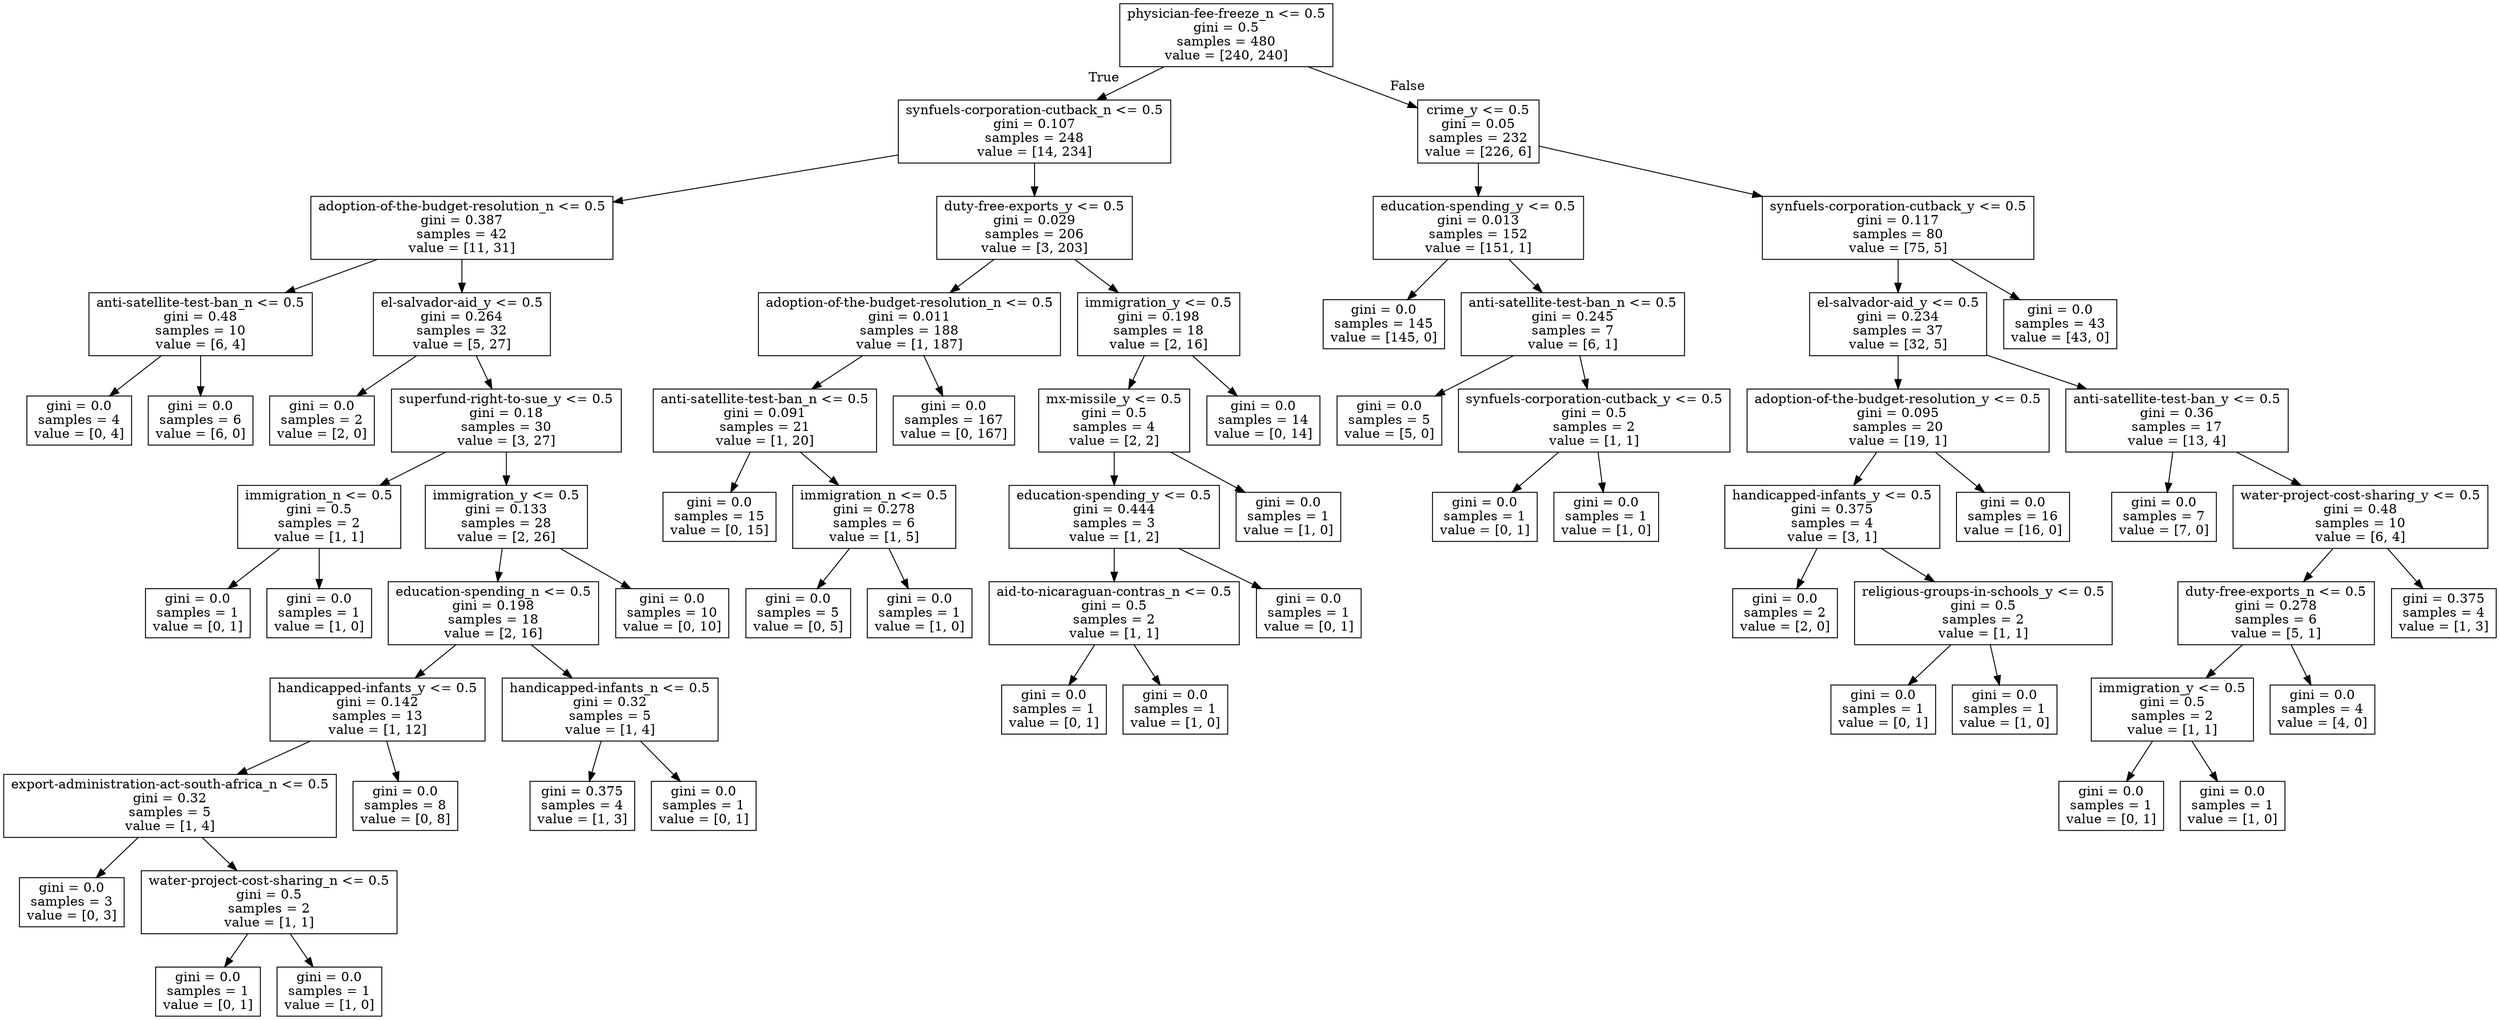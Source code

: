 digraph Tree {
node [shape=box] ;
0 [label="physician-fee-freeze_n <= 0.5\ngini = 0.5\nsamples = 480\nvalue = [240, 240]"] ;
1 [label="synfuels-corporation-cutback_n <= 0.5\ngini = 0.107\nsamples = 248\nvalue = [14, 234]"] ;
0 -> 1 [labeldistance=2.5, labelangle=45, headlabel="True"] ;
2 [label="adoption-of-the-budget-resolution_n <= 0.5\ngini = 0.387\nsamples = 42\nvalue = [11, 31]"] ;
1 -> 2 ;
3 [label="anti-satellite-test-ban_n <= 0.5\ngini = 0.48\nsamples = 10\nvalue = [6, 4]"] ;
2 -> 3 ;
4 [label="gini = 0.0\nsamples = 4\nvalue = [0, 4]"] ;
3 -> 4 ;
5 [label="gini = 0.0\nsamples = 6\nvalue = [6, 0]"] ;
3 -> 5 ;
6 [label="el-salvador-aid_y <= 0.5\ngini = 0.264\nsamples = 32\nvalue = [5, 27]"] ;
2 -> 6 ;
7 [label="gini = 0.0\nsamples = 2\nvalue = [2, 0]"] ;
6 -> 7 ;
8 [label="superfund-right-to-sue_y <= 0.5\ngini = 0.18\nsamples = 30\nvalue = [3, 27]"] ;
6 -> 8 ;
9 [label="immigration_n <= 0.5\ngini = 0.5\nsamples = 2\nvalue = [1, 1]"] ;
8 -> 9 ;
10 [label="gini = 0.0\nsamples = 1\nvalue = [0, 1]"] ;
9 -> 10 ;
11 [label="gini = 0.0\nsamples = 1\nvalue = [1, 0]"] ;
9 -> 11 ;
12 [label="immigration_y <= 0.5\ngini = 0.133\nsamples = 28\nvalue = [2, 26]"] ;
8 -> 12 ;
13 [label="education-spending_n <= 0.5\ngini = 0.198\nsamples = 18\nvalue = [2, 16]"] ;
12 -> 13 ;
14 [label="handicapped-infants_y <= 0.5\ngini = 0.142\nsamples = 13\nvalue = [1, 12]"] ;
13 -> 14 ;
15 [label="export-administration-act-south-africa_n <= 0.5\ngini = 0.32\nsamples = 5\nvalue = [1, 4]"] ;
14 -> 15 ;
16 [label="gini = 0.0\nsamples = 3\nvalue = [0, 3]"] ;
15 -> 16 ;
17 [label="water-project-cost-sharing_n <= 0.5\ngini = 0.5\nsamples = 2\nvalue = [1, 1]"] ;
15 -> 17 ;
18 [label="gini = 0.0\nsamples = 1\nvalue = [0, 1]"] ;
17 -> 18 ;
19 [label="gini = 0.0\nsamples = 1\nvalue = [1, 0]"] ;
17 -> 19 ;
20 [label="gini = 0.0\nsamples = 8\nvalue = [0, 8]"] ;
14 -> 20 ;
21 [label="handicapped-infants_n <= 0.5\ngini = 0.32\nsamples = 5\nvalue = [1, 4]"] ;
13 -> 21 ;
22 [label="gini = 0.375\nsamples = 4\nvalue = [1, 3]"] ;
21 -> 22 ;
23 [label="gini = 0.0\nsamples = 1\nvalue = [0, 1]"] ;
21 -> 23 ;
24 [label="gini = 0.0\nsamples = 10\nvalue = [0, 10]"] ;
12 -> 24 ;
25 [label="duty-free-exports_y <= 0.5\ngini = 0.029\nsamples = 206\nvalue = [3, 203]"] ;
1 -> 25 ;
26 [label="adoption-of-the-budget-resolution_n <= 0.5\ngini = 0.011\nsamples = 188\nvalue = [1, 187]"] ;
25 -> 26 ;
27 [label="anti-satellite-test-ban_n <= 0.5\ngini = 0.091\nsamples = 21\nvalue = [1, 20]"] ;
26 -> 27 ;
28 [label="gini = 0.0\nsamples = 15\nvalue = [0, 15]"] ;
27 -> 28 ;
29 [label="immigration_n <= 0.5\ngini = 0.278\nsamples = 6\nvalue = [1, 5]"] ;
27 -> 29 ;
30 [label="gini = 0.0\nsamples = 5\nvalue = [0, 5]"] ;
29 -> 30 ;
31 [label="gini = 0.0\nsamples = 1\nvalue = [1, 0]"] ;
29 -> 31 ;
32 [label="gini = 0.0\nsamples = 167\nvalue = [0, 167]"] ;
26 -> 32 ;
33 [label="immigration_y <= 0.5\ngini = 0.198\nsamples = 18\nvalue = [2, 16]"] ;
25 -> 33 ;
34 [label="mx-missile_y <= 0.5\ngini = 0.5\nsamples = 4\nvalue = [2, 2]"] ;
33 -> 34 ;
35 [label="education-spending_y <= 0.5\ngini = 0.444\nsamples = 3\nvalue = [1, 2]"] ;
34 -> 35 ;
36 [label="aid-to-nicaraguan-contras_n <= 0.5\ngini = 0.5\nsamples = 2\nvalue = [1, 1]"] ;
35 -> 36 ;
37 [label="gini = 0.0\nsamples = 1\nvalue = [0, 1]"] ;
36 -> 37 ;
38 [label="gini = 0.0\nsamples = 1\nvalue = [1, 0]"] ;
36 -> 38 ;
39 [label="gini = 0.0\nsamples = 1\nvalue = [0, 1]"] ;
35 -> 39 ;
40 [label="gini = 0.0\nsamples = 1\nvalue = [1, 0]"] ;
34 -> 40 ;
41 [label="gini = 0.0\nsamples = 14\nvalue = [0, 14]"] ;
33 -> 41 ;
42 [label="crime_y <= 0.5\ngini = 0.05\nsamples = 232\nvalue = [226, 6]"] ;
0 -> 42 [labeldistance=2.5, labelangle=-45, headlabel="False"] ;
43 [label="education-spending_y <= 0.5\ngini = 0.013\nsamples = 152\nvalue = [151, 1]"] ;
42 -> 43 ;
44 [label="gini = 0.0\nsamples = 145\nvalue = [145, 0]"] ;
43 -> 44 ;
45 [label="anti-satellite-test-ban_n <= 0.5\ngini = 0.245\nsamples = 7\nvalue = [6, 1]"] ;
43 -> 45 ;
46 [label="gini = 0.0\nsamples = 5\nvalue = [5, 0]"] ;
45 -> 46 ;
47 [label="synfuels-corporation-cutback_y <= 0.5\ngini = 0.5\nsamples = 2\nvalue = [1, 1]"] ;
45 -> 47 ;
48 [label="gini = 0.0\nsamples = 1\nvalue = [0, 1]"] ;
47 -> 48 ;
49 [label="gini = 0.0\nsamples = 1\nvalue = [1, 0]"] ;
47 -> 49 ;
50 [label="synfuels-corporation-cutback_y <= 0.5\ngini = 0.117\nsamples = 80\nvalue = [75, 5]"] ;
42 -> 50 ;
51 [label="el-salvador-aid_y <= 0.5\ngini = 0.234\nsamples = 37\nvalue = [32, 5]"] ;
50 -> 51 ;
52 [label="adoption-of-the-budget-resolution_y <= 0.5\ngini = 0.095\nsamples = 20\nvalue = [19, 1]"] ;
51 -> 52 ;
53 [label="handicapped-infants_y <= 0.5\ngini = 0.375\nsamples = 4\nvalue = [3, 1]"] ;
52 -> 53 ;
54 [label="gini = 0.0\nsamples = 2\nvalue = [2, 0]"] ;
53 -> 54 ;
55 [label="religious-groups-in-schools_y <= 0.5\ngini = 0.5\nsamples = 2\nvalue = [1, 1]"] ;
53 -> 55 ;
56 [label="gini = 0.0\nsamples = 1\nvalue = [0, 1]"] ;
55 -> 56 ;
57 [label="gini = 0.0\nsamples = 1\nvalue = [1, 0]"] ;
55 -> 57 ;
58 [label="gini = 0.0\nsamples = 16\nvalue = [16, 0]"] ;
52 -> 58 ;
59 [label="anti-satellite-test-ban_y <= 0.5\ngini = 0.36\nsamples = 17\nvalue = [13, 4]"] ;
51 -> 59 ;
60 [label="gini = 0.0\nsamples = 7\nvalue = [7, 0]"] ;
59 -> 60 ;
61 [label="water-project-cost-sharing_y <= 0.5\ngini = 0.48\nsamples = 10\nvalue = [6, 4]"] ;
59 -> 61 ;
62 [label="duty-free-exports_n <= 0.5\ngini = 0.278\nsamples = 6\nvalue = [5, 1]"] ;
61 -> 62 ;
63 [label="immigration_y <= 0.5\ngini = 0.5\nsamples = 2\nvalue = [1, 1]"] ;
62 -> 63 ;
64 [label="gini = 0.0\nsamples = 1\nvalue = [0, 1]"] ;
63 -> 64 ;
65 [label="gini = 0.0\nsamples = 1\nvalue = [1, 0]"] ;
63 -> 65 ;
66 [label="gini = 0.0\nsamples = 4\nvalue = [4, 0]"] ;
62 -> 66 ;
67 [label="gini = 0.375\nsamples = 4\nvalue = [1, 3]"] ;
61 -> 67 ;
68 [label="gini = 0.0\nsamples = 43\nvalue = [43, 0]"] ;
50 -> 68 ;
}